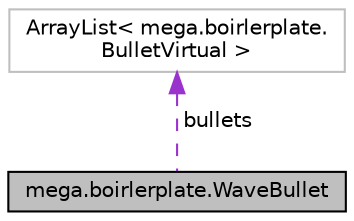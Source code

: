 digraph "mega.boirlerplate.WaveBullet"
{
  edge [fontname="Helvetica",fontsize="10",labelfontname="Helvetica",labelfontsize="10"];
  node [fontname="Helvetica",fontsize="10",shape=record];
  Node1 [label="mega.boirlerplate.WaveBullet",height=0.2,width=0.4,color="black", fillcolor="grey75", style="filled", fontcolor="black"];
  Node2 -> Node1 [dir="back",color="darkorchid3",fontsize="10",style="dashed",label=" bullets" ];
  Node2 [label="ArrayList\< mega.boirlerplate.\lBulletVirtual \>",height=0.2,width=0.4,color="grey75", fillcolor="white", style="filled"];
}

